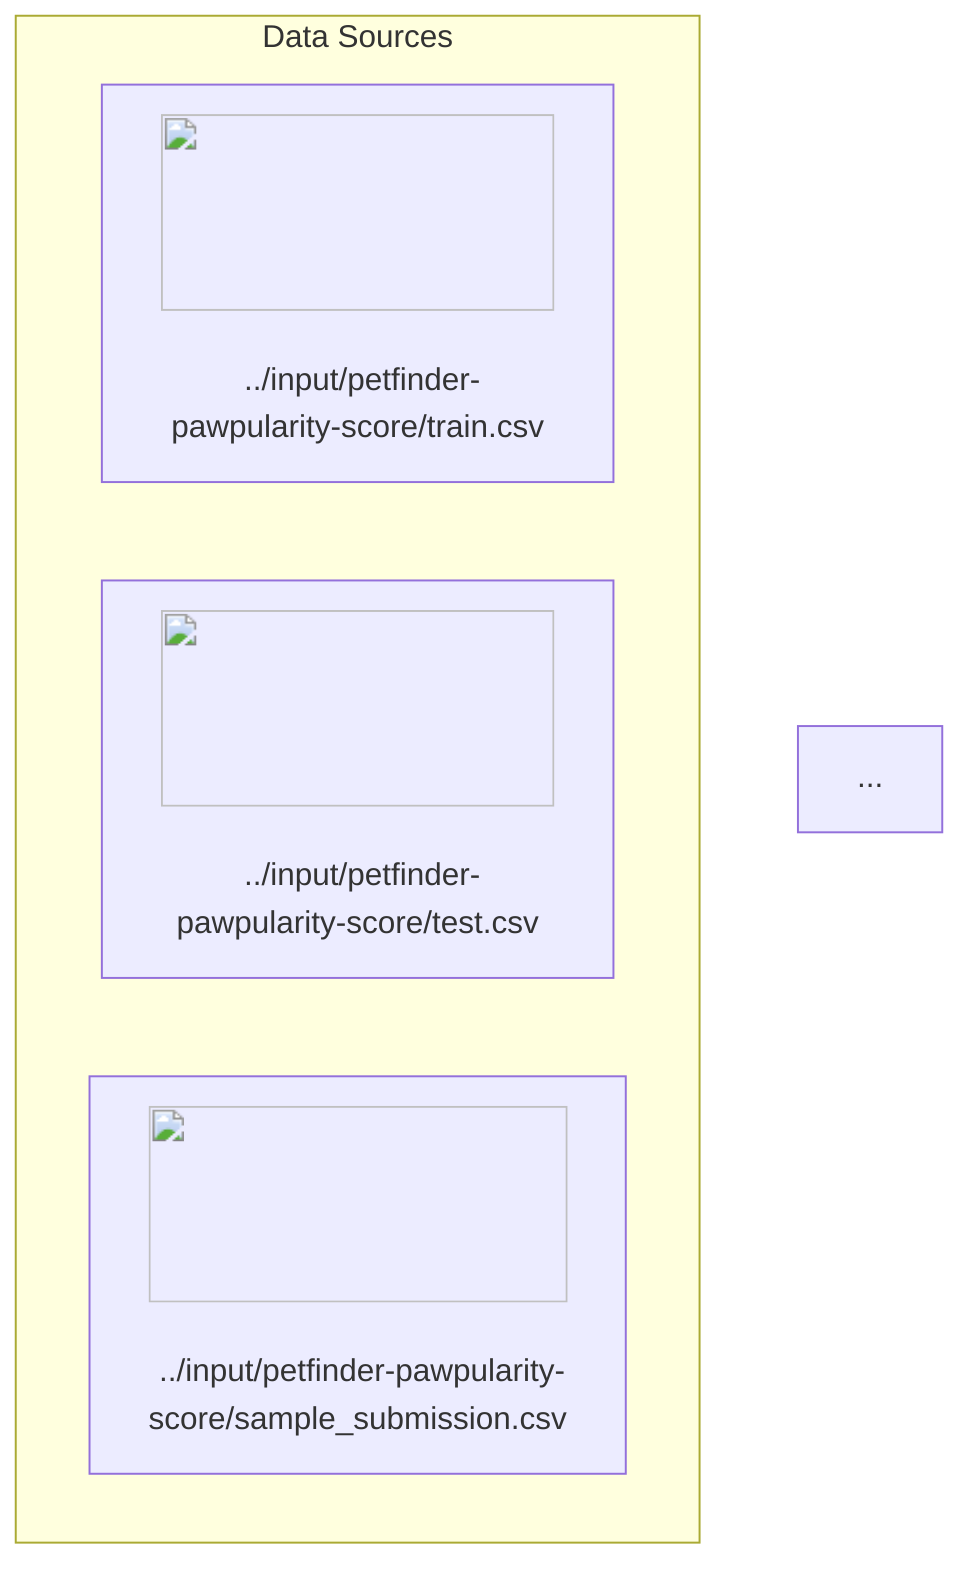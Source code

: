 flowchart TD
    subgraph data_sources [Data Sources]
        train_csv["<img src='path/to/icon/file.svg' width=100 height=100/> <br/> ../input/petfinder-pawpularity-score/train.csv"]
        test_csv["<img src='path/to/icon/file.svg' width=100 height=100/> <br/> ../input/petfinder-pawpularity-score/test.csv"]
        sample_submission_csv["<img src='path/to/icon/file.svg' width=100 height=100/> <br/> ../input/petfinder-pawpularity-score/sample_submission.csv"]
    end
    ...